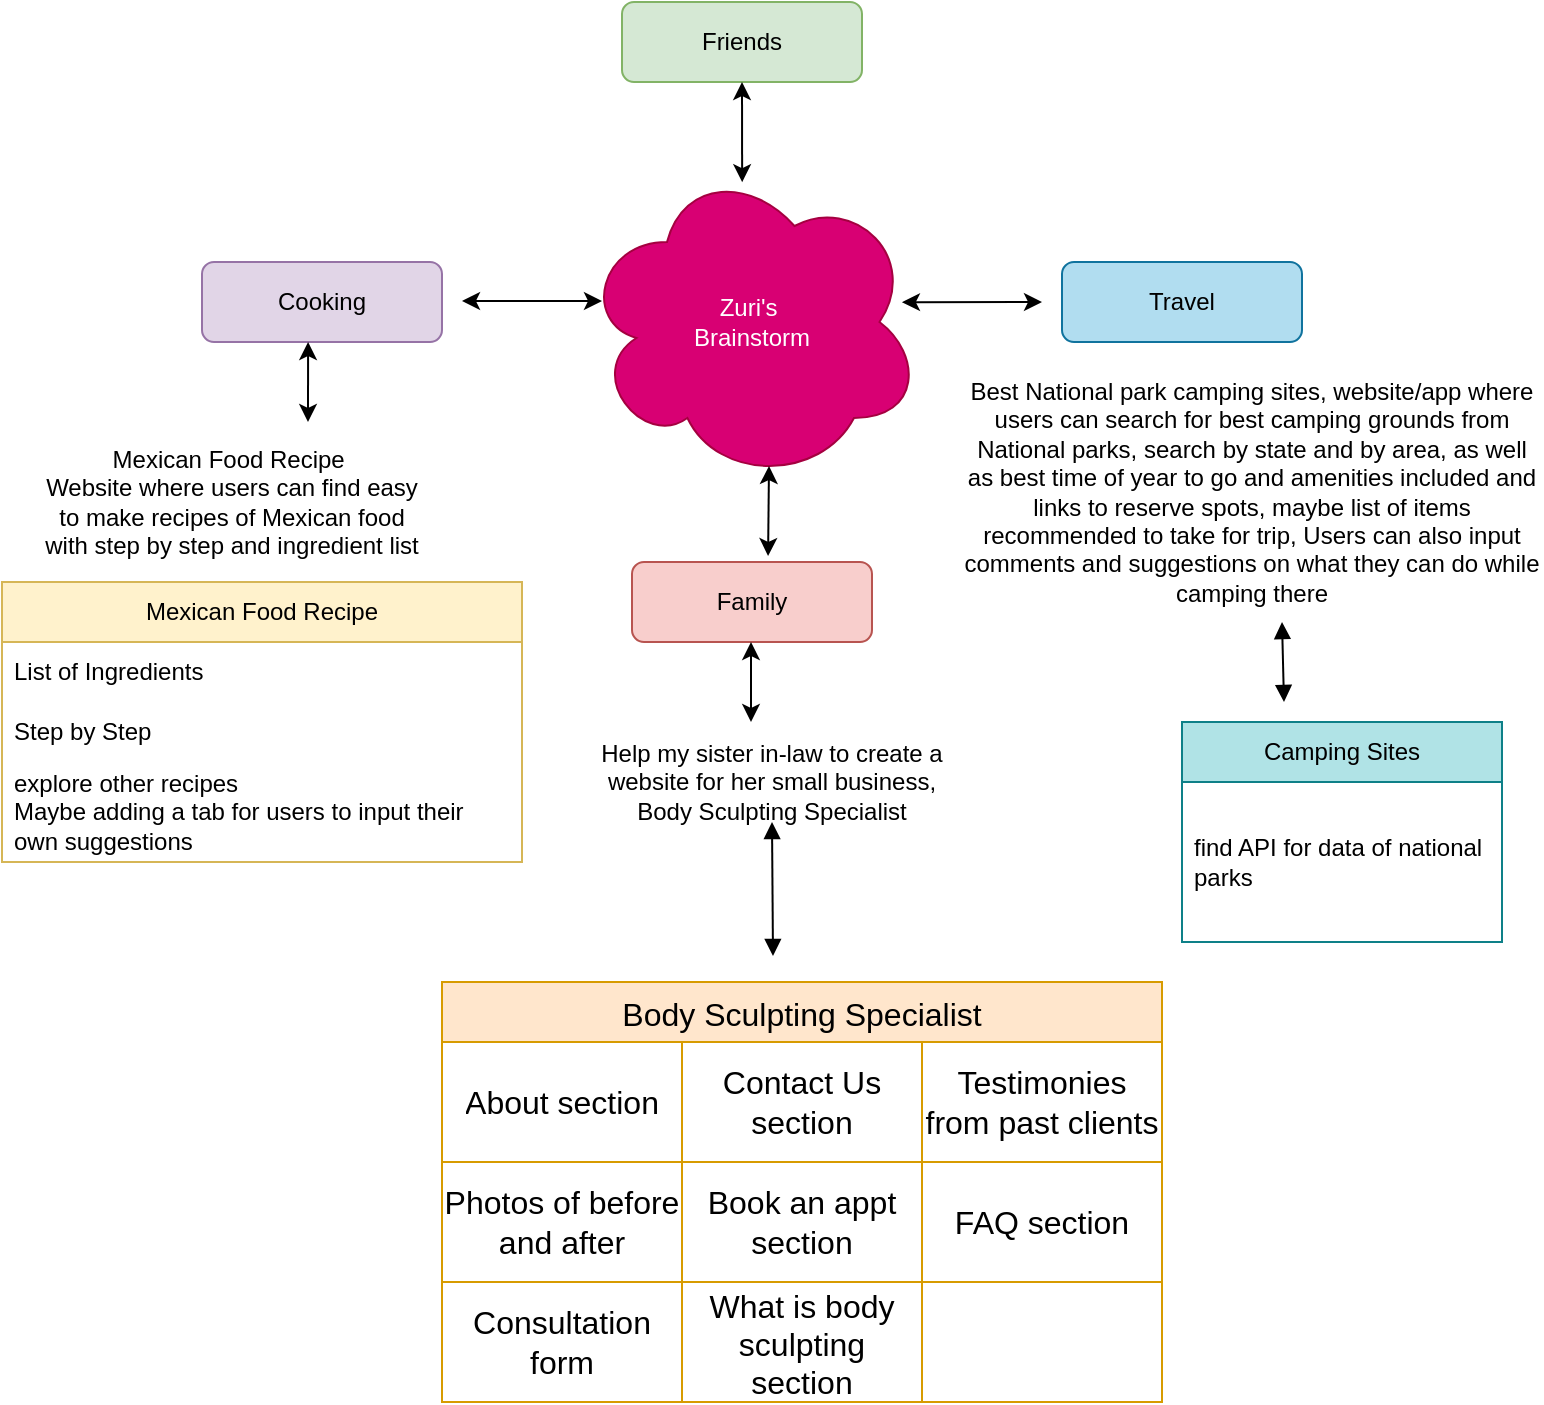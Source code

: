 <mxfile version="22.1.5" type="github">
  <diagram id="C5RBs43oDa-KdzZeNtuy" name="Page-1">
    <mxGraphModel dx="799" dy="663" grid="1" gridSize="10" guides="1" tooltips="1" connect="1" arrows="1" fold="1" page="1" pageScale="1" pageWidth="827" pageHeight="1169" math="0" shadow="0">
      <root>
        <mxCell id="WIyWlLk6GJQsqaUBKTNV-0" />
        <mxCell id="WIyWlLk6GJQsqaUBKTNV-1" parent="WIyWlLk6GJQsqaUBKTNV-0" />
        <mxCell id="WIyWlLk6GJQsqaUBKTNV-3" value="Friends" style="rounded=1;whiteSpace=wrap;html=1;fontSize=12;glass=0;strokeWidth=1;shadow=0;fillColor=#d5e8d4;strokeColor=#82b366;" parent="WIyWlLk6GJQsqaUBKTNV-1" vertex="1">
          <mxGeometry x="320" y="250" width="120" height="40" as="geometry" />
        </mxCell>
        <mxCell id="WIyWlLk6GJQsqaUBKTNV-11" value="Family" style="rounded=1;whiteSpace=wrap;html=1;fontSize=12;glass=0;strokeWidth=1;shadow=0;fillColor=#f8cecc;strokeColor=#b85450;" parent="WIyWlLk6GJQsqaUBKTNV-1" vertex="1">
          <mxGeometry x="325" y="530" width="120" height="40" as="geometry" />
        </mxCell>
        <mxCell id="tOEXWB6g_g4FuG_3R1SF-0" value="Zuri&#39;s&amp;nbsp;&lt;br&gt;Brainstorm" style="ellipse;shape=cloud;whiteSpace=wrap;html=1;fillColor=#d80073;fontColor=#ffffff;strokeColor=#A50040;" vertex="1" parent="WIyWlLk6GJQsqaUBKTNV-1">
          <mxGeometry x="300" y="330" width="170" height="160" as="geometry" />
        </mxCell>
        <mxCell id="tOEXWB6g_g4FuG_3R1SF-2" value="Travel" style="rounded=1;whiteSpace=wrap;html=1;fillColor=#b1ddf0;strokeColor=#10739e;" vertex="1" parent="WIyWlLk6GJQsqaUBKTNV-1">
          <mxGeometry x="540" y="380" width="120" height="40" as="geometry" />
        </mxCell>
        <mxCell id="tOEXWB6g_g4FuG_3R1SF-3" value="Cooking" style="rounded=1;whiteSpace=wrap;html=1;fillColor=#e1d5e7;strokeColor=#9673a6;" vertex="1" parent="WIyWlLk6GJQsqaUBKTNV-1">
          <mxGeometry x="110" y="380" width="120" height="40" as="geometry" />
        </mxCell>
        <mxCell id="tOEXWB6g_g4FuG_3R1SF-7" value="" style="endArrow=classic;startArrow=classic;html=1;rounded=0;exitX=0.941;exitY=0.438;exitDx=0;exitDy=0;exitPerimeter=0;" edge="1" parent="WIyWlLk6GJQsqaUBKTNV-1" source="tOEXWB6g_g4FuG_3R1SF-0">
          <mxGeometry width="50" height="50" relative="1" as="geometry">
            <mxPoint x="470" y="415" as="sourcePoint" />
            <mxPoint x="530" y="400" as="targetPoint" />
          </mxGeometry>
        </mxCell>
        <mxCell id="tOEXWB6g_g4FuG_3R1SF-8" value="" style="endArrow=classic;startArrow=classic;html=1;rounded=0;exitX=0.55;exitY=0.95;exitDx=0;exitDy=0;exitPerimeter=0;entryX=0.567;entryY=-0.075;entryDx=0;entryDy=0;entryPerimeter=0;" edge="1" parent="WIyWlLk6GJQsqaUBKTNV-1" source="tOEXWB6g_g4FuG_3R1SF-0" target="WIyWlLk6GJQsqaUBKTNV-11">
          <mxGeometry width="50" height="50" relative="1" as="geometry">
            <mxPoint x="360" y="500" as="sourcePoint" />
            <mxPoint x="430" y="500" as="targetPoint" />
          </mxGeometry>
        </mxCell>
        <mxCell id="tOEXWB6g_g4FuG_3R1SF-9" value="" style="endArrow=classic;startArrow=classic;html=1;rounded=0;exitX=0.941;exitY=0.438;exitDx=0;exitDy=0;exitPerimeter=0;" edge="1" parent="WIyWlLk6GJQsqaUBKTNV-1">
          <mxGeometry width="50" height="50" relative="1" as="geometry">
            <mxPoint x="240" y="399.5" as="sourcePoint" />
            <mxPoint x="310" y="399.5" as="targetPoint" />
          </mxGeometry>
        </mxCell>
        <mxCell id="tOEXWB6g_g4FuG_3R1SF-10" value="" style="endArrow=classic;startArrow=classic;html=1;rounded=0;exitX=0.471;exitY=0.063;exitDx=0;exitDy=0;exitPerimeter=0;entryX=0.5;entryY=1;entryDx=0;entryDy=0;" edge="1" parent="WIyWlLk6GJQsqaUBKTNV-1" source="tOEXWB6g_g4FuG_3R1SF-0" target="WIyWlLk6GJQsqaUBKTNV-3">
          <mxGeometry width="50" height="50" relative="1" as="geometry">
            <mxPoint x="344" y="320" as="sourcePoint" />
            <mxPoint x="414" y="320" as="targetPoint" />
          </mxGeometry>
        </mxCell>
        <mxCell id="tOEXWB6g_g4FuG_3R1SF-12" value="" style="endArrow=classic;startArrow=classic;html=1;rounded=0;entryX=0.442;entryY=1;entryDx=0;entryDy=0;entryPerimeter=0;" edge="1" parent="WIyWlLk6GJQsqaUBKTNV-1" target="tOEXWB6g_g4FuG_3R1SF-3">
          <mxGeometry width="50" height="50" relative="1" as="geometry">
            <mxPoint x="163" y="460" as="sourcePoint" />
            <mxPoint x="200" y="480" as="targetPoint" />
          </mxGeometry>
        </mxCell>
        <mxCell id="tOEXWB6g_g4FuG_3R1SF-14" value="Mexican Food Recipe&amp;nbsp;&lt;br&gt;Website where users can find easy to make recipes of Mexican food with step by step and ingredient list" style="text;html=1;strokeColor=none;fillColor=none;align=center;verticalAlign=middle;whiteSpace=wrap;rounded=0;" vertex="1" parent="WIyWlLk6GJQsqaUBKTNV-1">
          <mxGeometry x="30" y="460" width="190" height="80" as="geometry" />
        </mxCell>
        <mxCell id="tOEXWB6g_g4FuG_3R1SF-15" value="Mexican Food Recipe" style="swimlane;fontStyle=0;childLayout=stackLayout;horizontal=1;startSize=30;horizontalStack=0;resizeParent=1;resizeParentMax=0;resizeLast=0;collapsible=1;marginBottom=0;whiteSpace=wrap;html=1;align=center;fillColor=#fff2cc;strokeColor=#d6b656;" vertex="1" parent="WIyWlLk6GJQsqaUBKTNV-1">
          <mxGeometry x="10" y="540" width="260" height="140" as="geometry" />
        </mxCell>
        <mxCell id="tOEXWB6g_g4FuG_3R1SF-16" value="List of Ingredients&lt;span style=&quot;white-space: pre;&quot;&gt;&#x9;&lt;/span&gt;" style="text;strokeColor=none;fillColor=none;align=left;verticalAlign=middle;spacingLeft=4;spacingRight=4;overflow=hidden;points=[[0,0.5],[1,0.5]];portConstraint=eastwest;rotatable=0;whiteSpace=wrap;html=1;" vertex="1" parent="tOEXWB6g_g4FuG_3R1SF-15">
          <mxGeometry y="30" width="260" height="30" as="geometry" />
        </mxCell>
        <mxCell id="tOEXWB6g_g4FuG_3R1SF-17" value="Step by Step" style="text;strokeColor=none;fillColor=none;align=left;verticalAlign=middle;spacingLeft=4;spacingRight=4;overflow=hidden;points=[[0,0.5],[1,0.5]];portConstraint=eastwest;rotatable=0;whiteSpace=wrap;html=1;" vertex="1" parent="tOEXWB6g_g4FuG_3R1SF-15">
          <mxGeometry y="60" width="260" height="30" as="geometry" />
        </mxCell>
        <mxCell id="tOEXWB6g_g4FuG_3R1SF-18" value="explore other recipes&lt;br&gt;Maybe adding a tab for users to input their own suggestions" style="text;strokeColor=none;fillColor=none;align=left;verticalAlign=middle;spacingLeft=4;spacingRight=4;overflow=hidden;points=[[0,0.5],[1,0.5]];portConstraint=eastwest;rotatable=0;whiteSpace=wrap;html=1;" vertex="1" parent="tOEXWB6g_g4FuG_3R1SF-15">
          <mxGeometry y="90" width="260" height="50" as="geometry" />
        </mxCell>
        <mxCell id="tOEXWB6g_g4FuG_3R1SF-19" value="Help my sister in-law to create a website for her small business, Body Sculpting Specialist" style="text;html=1;strokeColor=none;fillColor=none;align=center;verticalAlign=middle;whiteSpace=wrap;rounded=0;" vertex="1" parent="WIyWlLk6GJQsqaUBKTNV-1">
          <mxGeometry x="300" y="620" width="190" height="40" as="geometry" />
        </mxCell>
        <mxCell id="tOEXWB6g_g4FuG_3R1SF-20" value="" style="endArrow=classic;startArrow=classic;html=1;rounded=0;" edge="1" parent="WIyWlLk6GJQsqaUBKTNV-1">
          <mxGeometry width="50" height="50" relative="1" as="geometry">
            <mxPoint x="384.5" y="610" as="sourcePoint" />
            <mxPoint x="384.5" y="570" as="targetPoint" />
          </mxGeometry>
        </mxCell>
        <mxCell id="tOEXWB6g_g4FuG_3R1SF-27" value="" style="endArrow=block;startArrow=block;endFill=1;startFill=1;html=1;rounded=0;entryX=0.45;entryY=-0.025;entryDx=0;entryDy=0;entryPerimeter=0;exitX=0.5;exitY=1;exitDx=0;exitDy=0;" edge="1" parent="WIyWlLk6GJQsqaUBKTNV-1" source="tOEXWB6g_g4FuG_3R1SF-19">
          <mxGeometry width="160" relative="1" as="geometry">
            <mxPoint x="400" y="670" as="sourcePoint" />
            <mxPoint x="395.5" y="727" as="targetPoint" />
          </mxGeometry>
        </mxCell>
        <mxCell id="tOEXWB6g_g4FuG_3R1SF-50" value="Body Sculpting Specialist" style="shape=table;startSize=30;container=1;collapsible=0;childLayout=tableLayout;strokeColor=#d79b00;fontSize=16;fillColor=#ffe6cc;" vertex="1" parent="WIyWlLk6GJQsqaUBKTNV-1">
          <mxGeometry x="230" y="740" width="360" height="210" as="geometry" />
        </mxCell>
        <mxCell id="tOEXWB6g_g4FuG_3R1SF-51" value="" style="shape=tableRow;horizontal=0;startSize=0;swimlaneHead=0;swimlaneBody=0;strokeColor=inherit;top=0;left=0;bottom=0;right=0;collapsible=0;dropTarget=0;fillColor=none;points=[[0,0.5],[1,0.5]];portConstraint=eastwest;fontSize=16;" vertex="1" parent="tOEXWB6g_g4FuG_3R1SF-50">
          <mxGeometry y="30" width="360" height="60" as="geometry" />
        </mxCell>
        <mxCell id="tOEXWB6g_g4FuG_3R1SF-52" value="About section" style="shape=partialRectangle;html=1;whiteSpace=wrap;connectable=0;strokeColor=inherit;overflow=hidden;fillColor=none;top=0;left=0;bottom=0;right=0;pointerEvents=1;fontSize=16;" vertex="1" parent="tOEXWB6g_g4FuG_3R1SF-51">
          <mxGeometry width="120" height="60" as="geometry">
            <mxRectangle width="120" height="60" as="alternateBounds" />
          </mxGeometry>
        </mxCell>
        <mxCell id="tOEXWB6g_g4FuG_3R1SF-53" value="Contact Us section" style="shape=partialRectangle;html=1;whiteSpace=wrap;connectable=0;strokeColor=inherit;overflow=hidden;fillColor=none;top=0;left=0;bottom=0;right=0;pointerEvents=1;fontSize=16;" vertex="1" parent="tOEXWB6g_g4FuG_3R1SF-51">
          <mxGeometry x="120" width="120" height="60" as="geometry">
            <mxRectangle width="120" height="60" as="alternateBounds" />
          </mxGeometry>
        </mxCell>
        <mxCell id="tOEXWB6g_g4FuG_3R1SF-54" value="Testimonies from past clients" style="shape=partialRectangle;html=1;whiteSpace=wrap;connectable=0;strokeColor=inherit;overflow=hidden;fillColor=none;top=0;left=0;bottom=0;right=0;pointerEvents=1;fontSize=16;" vertex="1" parent="tOEXWB6g_g4FuG_3R1SF-51">
          <mxGeometry x="240" width="120" height="60" as="geometry">
            <mxRectangle width="120" height="60" as="alternateBounds" />
          </mxGeometry>
        </mxCell>
        <mxCell id="tOEXWB6g_g4FuG_3R1SF-55" value="" style="shape=tableRow;horizontal=0;startSize=0;swimlaneHead=0;swimlaneBody=0;strokeColor=inherit;top=0;left=0;bottom=0;right=0;collapsible=0;dropTarget=0;fillColor=none;points=[[0,0.5],[1,0.5]];portConstraint=eastwest;fontSize=16;" vertex="1" parent="tOEXWB6g_g4FuG_3R1SF-50">
          <mxGeometry y="90" width="360" height="60" as="geometry" />
        </mxCell>
        <mxCell id="tOEXWB6g_g4FuG_3R1SF-56" value="Photos of before and after" style="shape=partialRectangle;html=1;whiteSpace=wrap;connectable=0;strokeColor=inherit;overflow=hidden;fillColor=none;top=0;left=0;bottom=0;right=0;pointerEvents=1;fontSize=16;" vertex="1" parent="tOEXWB6g_g4FuG_3R1SF-55">
          <mxGeometry width="120" height="60" as="geometry">
            <mxRectangle width="120" height="60" as="alternateBounds" />
          </mxGeometry>
        </mxCell>
        <mxCell id="tOEXWB6g_g4FuG_3R1SF-57" value="Book an appt section" style="shape=partialRectangle;html=1;whiteSpace=wrap;connectable=0;strokeColor=inherit;overflow=hidden;fillColor=none;top=0;left=0;bottom=0;right=0;pointerEvents=1;fontSize=16;" vertex="1" parent="tOEXWB6g_g4FuG_3R1SF-55">
          <mxGeometry x="120" width="120" height="60" as="geometry">
            <mxRectangle width="120" height="60" as="alternateBounds" />
          </mxGeometry>
        </mxCell>
        <mxCell id="tOEXWB6g_g4FuG_3R1SF-58" value="FAQ section" style="shape=partialRectangle;html=1;whiteSpace=wrap;connectable=0;strokeColor=inherit;overflow=hidden;fillColor=none;top=0;left=0;bottom=0;right=0;pointerEvents=1;fontSize=16;" vertex="1" parent="tOEXWB6g_g4FuG_3R1SF-55">
          <mxGeometry x="240" width="120" height="60" as="geometry">
            <mxRectangle width="120" height="60" as="alternateBounds" />
          </mxGeometry>
        </mxCell>
        <mxCell id="tOEXWB6g_g4FuG_3R1SF-59" value="" style="shape=tableRow;horizontal=0;startSize=0;swimlaneHead=0;swimlaneBody=0;strokeColor=inherit;top=0;left=0;bottom=0;right=0;collapsible=0;dropTarget=0;fillColor=none;points=[[0,0.5],[1,0.5]];portConstraint=eastwest;fontSize=16;" vertex="1" parent="tOEXWB6g_g4FuG_3R1SF-50">
          <mxGeometry y="150" width="360" height="60" as="geometry" />
        </mxCell>
        <mxCell id="tOEXWB6g_g4FuG_3R1SF-60" value="Consultation form" style="shape=partialRectangle;html=1;whiteSpace=wrap;connectable=0;strokeColor=inherit;overflow=hidden;fillColor=none;top=0;left=0;bottom=0;right=0;pointerEvents=1;fontSize=16;" vertex="1" parent="tOEXWB6g_g4FuG_3R1SF-59">
          <mxGeometry width="120" height="60" as="geometry">
            <mxRectangle width="120" height="60" as="alternateBounds" />
          </mxGeometry>
        </mxCell>
        <mxCell id="tOEXWB6g_g4FuG_3R1SF-61" value="What is body sculpting section" style="shape=partialRectangle;html=1;whiteSpace=wrap;connectable=0;strokeColor=inherit;overflow=hidden;fillColor=none;top=0;left=0;bottom=0;right=0;pointerEvents=1;fontSize=16;" vertex="1" parent="tOEXWB6g_g4FuG_3R1SF-59">
          <mxGeometry x="120" width="120" height="60" as="geometry">
            <mxRectangle width="120" height="60" as="alternateBounds" />
          </mxGeometry>
        </mxCell>
        <mxCell id="tOEXWB6g_g4FuG_3R1SF-62" value="" style="shape=partialRectangle;html=1;whiteSpace=wrap;connectable=0;strokeColor=inherit;overflow=hidden;fillColor=none;top=0;left=0;bottom=0;right=0;pointerEvents=1;fontSize=16;" vertex="1" parent="tOEXWB6g_g4FuG_3R1SF-59">
          <mxGeometry x="240" width="120" height="60" as="geometry">
            <mxRectangle width="120" height="60" as="alternateBounds" />
          </mxGeometry>
        </mxCell>
        <mxCell id="tOEXWB6g_g4FuG_3R1SF-63" value="Camping Sites" style="swimlane;fontStyle=0;childLayout=stackLayout;horizontal=1;startSize=30;horizontalStack=0;resizeParent=1;resizeParentMax=0;resizeLast=0;collapsible=1;marginBottom=0;whiteSpace=wrap;html=1;fillColor=#b0e3e6;strokeColor=#0e8088;" vertex="1" parent="WIyWlLk6GJQsqaUBKTNV-1">
          <mxGeometry x="600" y="610" width="160" height="110" as="geometry" />
        </mxCell>
        <mxCell id="tOEXWB6g_g4FuG_3R1SF-64" value="find API for data of national parks" style="text;strokeColor=none;fillColor=none;align=left;verticalAlign=middle;spacingLeft=4;spacingRight=4;overflow=hidden;points=[[0,0.5],[1,0.5]];portConstraint=eastwest;rotatable=0;whiteSpace=wrap;html=1;" vertex="1" parent="tOEXWB6g_g4FuG_3R1SF-63">
          <mxGeometry y="30" width="160" height="80" as="geometry" />
        </mxCell>
        <mxCell id="tOEXWB6g_g4FuG_3R1SF-69" value="Best National park camping sites, website/app where users can search for best camping grounds from National parks, search by state and by area, as well as best time of year to go and amenities included and links to reserve spots, maybe list of items recommended to take for trip, Users can also input comments and suggestions on what they can do while camping there" style="text;html=1;strokeColor=none;fillColor=none;align=center;verticalAlign=middle;whiteSpace=wrap;rounded=0;" vertex="1" parent="WIyWlLk6GJQsqaUBKTNV-1">
          <mxGeometry x="490" y="420" width="290" height="150" as="geometry" />
        </mxCell>
        <mxCell id="tOEXWB6g_g4FuG_3R1SF-70" value="" style="endArrow=block;startArrow=block;endFill=1;startFill=1;html=1;rounded=0;" edge="1" parent="WIyWlLk6GJQsqaUBKTNV-1">
          <mxGeometry width="160" relative="1" as="geometry">
            <mxPoint x="650" y="560" as="sourcePoint" />
            <mxPoint x="651" y="600" as="targetPoint" />
          </mxGeometry>
        </mxCell>
      </root>
    </mxGraphModel>
  </diagram>
</mxfile>
